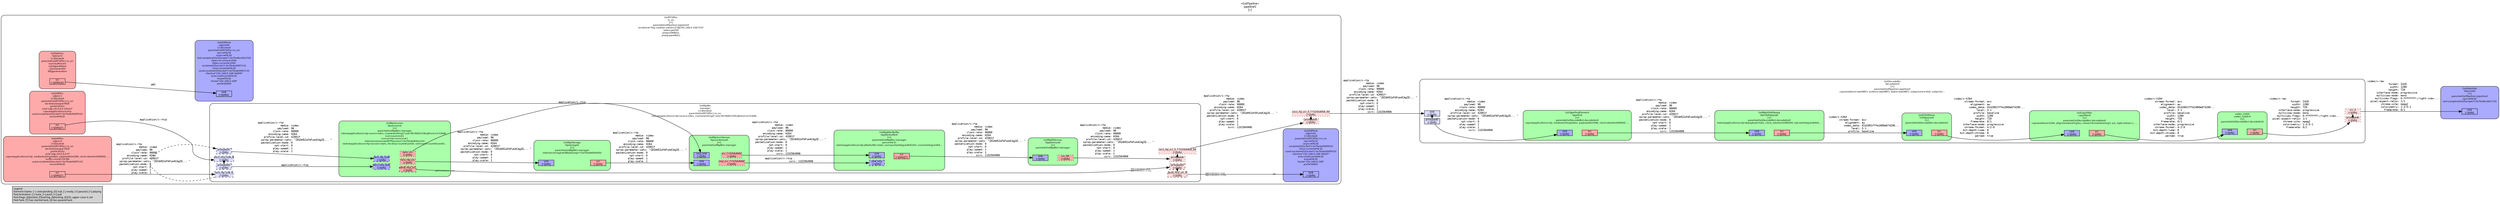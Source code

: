 digraph pipeline {
  rankdir=LR;
  fontname="sans";
  fontsize="10";
  labelloc=t;
  nodesep=.1;
  ranksep=.2;
  label="<GstPipeline>\npipeline0\n[>]";
  node [style="filled,rounded", shape=box, fontsize="9", fontname="sans", margin="0.0,0.0"];
  edge [labelfontsize="6", fontsize="9", fontname="monospace"];
  
  legend [
    pos="0,0!",
    margin="0.05,0.05",
    style="filled",
    label="Legend\lElement-States: [~] void-pending, [0] null, [-] ready, [=] paused, [>] playing\lPad-Activation: [-] none, [>] push, [<] pull\lPad-Flags: [b]locked, [f]lushing, [b]locking, [E]OS; upper-case is set\lPad-Task: [T] has started task, [t] has paused task\l",
  ];
  subgraph cluster_fakesink0_0x55999abcd5f0 {
    fontname="Bitstream Vera Sans";
    fontsize="8";
    style="filled,rounded";
    color=black;
    label="GstFakeSink\nfakesink0\n[>]\nparent=(GstPipeline) pipeline0\nsync=FALSE\nlast-sample=((GstSample*) 0x7fedbc062170)";
    subgraph cluster_fakesink0_0x55999abcd5f0_sink {
      label="";
      style="invis";
      fakesink0_0x55999abcd5f0_sink_0x55999abc4560 [color=black, fillcolor="#aaaaff", label="sink\n[>][bfb]", height="0.2", style="filled,solid"];
    }

    fillcolor="#aaaaff";
  }

  subgraph cluster_decodebin0_0x55999abbc040 {
    fontname="Bitstream Vera Sans";
    fontsize="8";
    style="filled,rounded";
    color=black;
    label="GstDecodeBin\ndecodebin0\n[>]\nparent=(GstPipeline) pipeline0\ncaps=video/x-raw(ANY); audio/x-raw(ANY); text/x-raw(ANY); subpicture/x-dvd; subpictur…";
    subgraph cluster_decodebin0_0x55999abbc040_sink {
      label="";
      style="invis";
      _proxypad0_0x55999abce070 [color=black, fillcolor="#ddddff", label="proxypad0\n[>][bfb]", height="0.2", style="filled,solid"];
    decodebin0_0x55999abbc040_sink_0x55999abca090 -> _proxypad0_0x55999abce070 [style=dashed, minlen=0]
      decodebin0_0x55999abbc040_sink_0x55999abca090 [color=black, fillcolor="#ddddff", label="sink\n[>][bfb]", height="0.2", style="filled,solid"];
    }

    subgraph cluster_decodebin0_0x55999abbc040_src {
      label="";
      style="invis";
      _proxypad6_0x55999abcf830 [color=black, fillcolor="#ffdddd", label="proxypad6\n[>][bfb]", height="0.2", style="filled,dotted"];
    _proxypad6_0x55999abcf830 -> decodebin0_0x55999abbc040_src_0_0x7fedbc008060 [style=dashed, minlen=0]
      decodebin0_0x55999abbc040_src_0_0x7fedbc008060 [color=black, fillcolor="#ffdddd", label="src_0\n[>][bfb]", height="0.2", style="filled,dotted"];
    }

    decodebin0_0x55999abbc040_sink_0x55999abca090 -> decodebin0_0x55999abbc040_src_0_0x7fedbc008060 [style="invis"];
    fillcolor="#ffffff";
    subgraph cluster_avdec_h264_0_0x7fedbc105770 {
      fontname="Bitstream Vera Sans";
      fontsize="8";
      style="filled,rounded";
      color=black;
      label="avdec_h264\navdec_h264-0\n[>]\nparent=(GstDecodeBin) decodebin0";
      subgraph cluster_avdec_h264_0_0x7fedbc105770_sink {
        label="";
        style="invis";
        avdec_h264_0_0x7fedbc105770_sink_0x7fedc40275f0 [color=black, fillcolor="#aaaaff", label="sink\n[>][bfb]", height="0.2", style="filled,solid"];
      }

      subgraph cluster_avdec_h264_0_0x7fedbc105770_src {
        label="";
        style="invis";
        avdec_h264_0_0x7fedbc105770_src_0x7fedc4027840 [color=black, fillcolor="#ffaaaa", label="src\n[>][bfb]", height="0.2", style="filled,solid"];
      }

      avdec_h264_0_0x7fedbc105770_sink_0x7fedc40275f0 -> avdec_h264_0_0x7fedbc105770_src_0x7fedc4027840 [style="invis"];
      fillcolor="#aaffaa";
    }

    avdec_h264_0_0x7fedbc105770_src_0x7fedc4027840 -> _proxypad6_0x55999abcf830 [label="video/x-raw\l              format: I420\l               width: 1280\l              height: 720\l      interlace-mode: progressive\l      multiview-mode: mono\l     multiview-flags: 0:ffffffff:/right-view...\l  pixel-aspect-ratio: 1/1\l         chroma-site: mpeg2\l         colorimetry: 1:3:5:1\l           framerate: 0/1\l"]
    subgraph cluster_capsfilter0_0x7fede404aef0 {
      fontname="Bitstream Vera Sans";
      fontsize="8";
      style="filled,rounded";
      color=black;
      label="GstCapsFilter\ncapsfilter0\n[>]\nparent=(GstDecodeBin) decodebin0\ncaps=video/x-h264, alignment=(string)au, stream-format=(string){ avc, byte-stream }, …";
      subgraph cluster_capsfilter0_0x7fede404aef0_sink {
        label="";
        style="invis";
        capsfilter0_0x7fede404aef0_sink_0x7fedc4027150 [color=black, fillcolor="#aaaaff", label="sink\n[>][bfb]", height="0.2", style="filled,solid"];
      }

      subgraph cluster_capsfilter0_0x7fede404aef0_src {
        label="";
        style="invis";
        capsfilter0_0x7fede404aef0_src_0x7fedc40273a0 [color=black, fillcolor="#ffaaaa", label="src\n[>][bfb]", height="0.2", style="filled,solid"];
      }

      capsfilter0_0x7fede404aef0_sink_0x7fedc4027150 -> capsfilter0_0x7fede404aef0_src_0x7fedc40273a0 [style="invis"];
      fillcolor="#aaffaa";
    }

    capsfilter0_0x7fede404aef0_src_0x7fedc40273a0 -> avdec_h264_0_0x7fedbc105770_sink_0x7fedc40275f0 [label="video/x-h264\l       stream-format: avc\l           alignment: au\l          codec_data: 0142001fffe1000e674200...\l               level: 3.1\l             profile: baseline\l               width: 1280\l              height: 720\l           framerate: 0/1\l      interlace-mode: progressive\l       chroma-format: 4:2:0\l      bit-depth-luma: 8\l    bit-depth-chroma: 8\l              parsed: true\l"]
    subgraph cluster_h264parse0_0x7fedbc05d060 {
      fontname="Bitstream Vera Sans";
      fontsize="8";
      style="filled,rounded";
      color=black;
      label="GstH264Parse\nh264parse0\n[>]\nparent=(GstDecodeBin) decodebin0";
      subgraph cluster_h264parse0_0x7fedbc05d060_sink {
        label="";
        style="invis";
        h264parse0_0x7fedbc05d060_sink_0x7fedc4026cb0 [color=black, fillcolor="#aaaaff", label="sink\n[>][bfb]", height="0.2", style="filled,solid"];
      }

      subgraph cluster_h264parse0_0x7fedbc05d060_src {
        label="";
        style="invis";
        h264parse0_0x7fedbc05d060_src_0x7fedc4026f00 [color=black, fillcolor="#ffaaaa", label="src\n[>][bfb]", height="0.2", style="filled,solid"];
      }

      h264parse0_0x7fedbc05d060_sink_0x7fedc4026cb0 -> h264parse0_0x7fedbc05d060_src_0x7fedc4026f00 [style="invis"];
      fillcolor="#aaffaa";
    }

    h264parse0_0x7fedbc05d060_src_0x7fedc4026f00 -> capsfilter0_0x7fede404aef0_sink_0x7fedc4027150 [label="video/x-h264\l       stream-format: avc\l           alignment: au\l          codec_data: 0142001fffe1000e674200...\l               level: 3.1\l             profile: baseline\l               width: 1280\l              height: 720\l           framerate: 0/1\l      interlace-mode: progressive\l       chroma-format: 4:2:0\l      bit-depth-luma: 8\l    bit-depth-chroma: 8\l              parsed: true\l"]
    subgraph cluster_rtph264depay0_0x7fedbc0541b0 {
      fontname="Bitstream Vera Sans";
      fontsize="8";
      style="filled,rounded";
      color=black;
      label="GstRtpH264Depay\nrtph264depay0\n[>]\nparent=(GstDecodeBin) decodebin0\nstats=application/x-rtp-depayload-stats, clock_rate=(uint)90000, npt-start=(guint64)0,…";
      subgraph cluster_rtph264depay0_0x7fedbc0541b0_sink {
        label="";
        style="invis";
        rtph264depay0_0x7fedbc0541b0_sink_0x7fedc4026810 [color=black, fillcolor="#aaaaff", label="sink\n[>][bfb]", height="0.2", style="filled,solid"];
      }

      subgraph cluster_rtph264depay0_0x7fedbc0541b0_src {
        label="";
        style="invis";
        rtph264depay0_0x7fedbc0541b0_src_0x7fedc4026a60 [color=black, fillcolor="#ffaaaa", label="src\n[>][bfb]", height="0.2", style="filled,solid"];
      }

      rtph264depay0_0x7fedbc0541b0_sink_0x7fedc4026810 -> rtph264depay0_0x7fedbc0541b0_src_0x7fedc4026a60 [style="invis"];
      fillcolor="#aaffaa";
    }

    rtph264depay0_0x7fedbc0541b0_src_0x7fedc4026a60 -> h264parse0_0x7fedbc05d060_sink_0x7fedc4026cb0 [label="video/x-h264\l       stream-format: avc\l           alignment: au\l          codec_data: 0142001fffe1000e674200...\l               level: 3.1\l             profile: baseline\l"]
    subgraph cluster_typefind_0x55999abb4260 {
      fontname="Bitstream Vera Sans";
      fontsize="8";
      style="filled,rounded";
      color=black;
      label="GstTypeFindElement\ntypefind\n[>]\nparent=(GstDecodeBin) decodebin0\ncaps=application/x-rtp, media=(string)video, payload=(int)96, clock-rate=(int)90000, …";
      subgraph cluster_typefind_0x55999abb4260_sink {
        label="";
        style="invis";
        typefind_0x55999abb4260_sink_0x55999abc40c0 [color=black, fillcolor="#aaaaff", label="sink\n[>][bfb]", height="0.2", style="filled,solid"];
      }

      subgraph cluster_typefind_0x55999abb4260_src {
        label="";
        style="invis";
        typefind_0x55999abb4260_src_0x55999abc4310 [color=black, fillcolor="#ffaaaa", label="src\n[>][bfb]", height="0.2", style="filled,solid"];
      }

      typefind_0x55999abb4260_sink_0x55999abc40c0 -> typefind_0x55999abb4260_src_0x55999abc4310 [style="invis"];
      fillcolor="#aaffaa";
    }

    _proxypad0_0x55999abce070 -> typefind_0x55999abb4260_sink_0x55999abc40c0 [label="application/x-rtp\l               media: video\l             payload: 96\l          clock-rate: 90000\l       encoding-name: H264\l    profile-level-id: 42001f\l  sprop-parameter-sets: \"Z0IAH52oFAFum4CAgIE... \"\l  packetization-mode: 0\l           npt-start: 0\l          play-speed: 1\l          play-scale: 1\l                ssrc: 1152564906\l"]
    typefind_0x55999abb4260_src_0x55999abc4310 -> rtph264depay0_0x7fedbc0541b0_sink_0x7fedc4026810 [label="application/x-rtp\l               media: video\l             payload: 96\l          clock-rate: 90000\l       encoding-name: H264\l    profile-level-id: 42001f\l  sprop-parameter-sets: \"Z0IAH52oFAFum4CAgIE... \"\l  packetization-mode: 0\l           npt-start: 0\l          play-speed: 1\l          play-scale: 1\l                ssrc: 1152564906\l"]
  }

  decodebin0_0x55999abbc040_src_0_0x7fedbc008060 -> fakesink0_0x55999abcd5f0_sink_0x55999abc4560 [label="video/x-raw\l              format: I420\l               width: 1280\l              height: 720\l      interlace-mode: progressive\l      multiview-mode: mono\l     multiview-flags: 0:ffffffff:/right-view...\l  pixel-aspect-ratio: 1/1\l         chroma-site: mpeg2\l         colorimetry: 1:3:5:1\l           framerate: 0/1\l"]
  subgraph cluster_m_src_0x55999abafc30 {
    fontname="Bitstream Vera Sans";
    fontsize="8";
    style="filled,rounded";
    color=black;
    label="GstRTSPSrc\nm_src\n[>]\nparent=(GstPipeline) pipeline0\nlocation=\"rtsp://admin:admin123@192.168.0.108:554\"\nlatency=200\nproxy-id=NULL\nproxy-pw=NULL";
    subgraph cluster_m_src_0x55999abafc30_src {
      label="";
      style="invis";
      _proxypad5_0x55999abcf5d0 [color=black, fillcolor="#ffdddd", label="proxypad5\n[>][bfb]", height="0.2", style="filled,dotted"];
    _proxypad5_0x55999abcf5d0 -> m_src_0x55999abafc30_recv_rtp_src_0_1152564906_96_0x55999abcb710 [style=dashed, minlen=0]
      m_src_0x55999abafc30_recv_rtp_src_0_1152564906_96_0x55999abcb710 [color=black, fillcolor="#ffdddd", label="recv_rtp_src_0_1152564906_96\n[>][bfb]", height="0.2", style="filled,dotted"];
    }

    fillcolor="#ffffff";
    subgraph cluster_udpsink1_0x7fede405f310 {
      fontname="Bitstream Vera Sans";
      fontsize="8";
      style="filled,rounded";
      color=black;
      label="GstUDPSink\nudpsink1\n[>](locked)\nparent=(GstRTSPSrc) m_src\nsync=FALSE\nasync=FALSE\nsocket=((GSocket*) 0x7fede000f910)\nclose-socket=FALSE\nused-socket=((GSocket*) 0x7fede000f910)\nclients=\"192.168.0.108:56005\"\nauto-multicast=FALSE\nloop=FALSE\nhost=\"192.168.0.108\"\nport=56005";
      subgraph cluster_udpsink1_0x7fede405f310_sink {
        label="";
        style="invis";
        udpsink1_0x7fede405f310_sink_0x7fede405a730 [color=black, fillcolor="#aaaaff", label="sink\n[>][bfb]", height="0.2", style="filled,solid"];
      }

      fillcolor="#aaaaff";
    }

    subgraph cluster_fakesrc0_0x7fede4060170 {
      fontname="Bitstream Vera Sans";
      fontsize="8";
      style="filled,rounded";
      color=black;
      label="GstFakeSrc\nfakesrc0\n[>](locked)\nparent=(GstRTSPSrc) m_src\nnum-buffers=5\nsizetype=fixed\nsizemax=200\nfilltype=random";
      subgraph cluster_fakesrc0_0x7fede4060170_src {
        label="";
        style="invis";
        fakesrc0_0x7fede4060170_src_0x7fede405a4e0 [color=black, fillcolor="#ffaaaa", label="src\n[>][bfbE][t]", height="0.2", style="filled,solid"];
      }

      fillcolor="#ffaaaa";
    }

    fakesrc0_0x7fede4060170_src_0x7fede405a4e0 -> udpsink0_0x7fede405cf50_sink_0x7fede405a290 [label="ANY"]
    subgraph cluster_udpsink0_0x7fede405cf50 {
      fontname="Bitstream Vera Sans";
      fontsize="8";
      style="filled,rounded";
      color=black;
      label="GstUDPSink\nudpsink0\n[>](locked)\nparent=(GstRTSPSrc) m_src\nsync=FALSE\nasync=FALSE\nlast-sample=((GstSample*) 0x7fedbc062250)\nbytes-to-serve=1000\nbytes-served=1000\nsocket=((GSocket*) 0x7fede000f7c0)\nclose-socket=FALSE\nused-socket=((GSocket*) 0x7fede000f7c0)\nclients=\"192.168.0.108:56004\"\nauto-multicast=FALSE\nloop=FALSE\nhost=\"192.168.0.108\"\nport=56004";
      subgraph cluster_udpsink0_0x7fede405cf50_sink {
        label="";
        style="invis";
        udpsink0_0x7fede405cf50_sink_0x7fede405a290 [color=black, fillcolor="#aaaaff", label="sink\n[>][bfbE]", height="0.2", style="filled,solid"];
      }

      fillcolor="#aaaaff";
    }

    subgraph cluster_udpsrc1_0x7fede40352f0 {
      fontname="Bitstream Vera Sans";
      fontsize="8";
      style="filled,rounded";
      color=black;
      label="GstUDPSrc\nudpsrc1\n[>](locked)\nparent=(GstRTSPSrc) m_src\ndo-timestamp=TRUE\nport=39163\nuri=\"udp://0.0.0.0:39163\"\ncaps=application/x-rtcp\nused-socket=((GSocket*) 0x7fede000f910)\nreuse=FALSE";
      subgraph cluster_udpsrc1_0x7fede40352f0_src {
        label="";
        style="invis";
        udpsrc1_0x7fede40352f0_src_0x55999abc4c50 [color=black, fillcolor="#ffaaaa", label="src\n[>][bfb][T]", height="0.2", style="filled,solid"];
      }

      fillcolor="#ffaaaa";
    }

    udpsrc1_0x7fede40352f0_src_0x55999abc4c50 -> manager_0x7fede403c050_recv_rtcp_sink_0_0x55999abcad10 [label="application/x-rtcp\l"]
    subgraph cluster_udpsrc0_0x7fede4034960 {
      fontname="Bitstream Vera Sans";
      fontsize="8";
      style="filled,rounded";
      color=black;
      label="GstUDPSrc\nudpsrc0\n[>](locked)\nparent=(GstRTSPSrc) m_src\ndo-timestamp=TRUE\nport=39162\nuri=\"udp://0.0.0.0:0\"\ncaps=application/x-rtp, media=(string)video, payload=(int)96, clock-rate=(int)90000, …\nbuffer-size=524288\nused-socket=((GSocket*) 0x7fede000f7c0)\nreuse=FALSE";
      subgraph cluster_udpsrc0_0x7fede4034960_src {
        label="";
        style="invis";
        udpsrc0_0x7fede4034960_src_0x55999abc4a00 [color=black, fillcolor="#ffaaaa", label="src\n[>][bfb][T]", height="0.2", style="filled,solid"];
      }

      fillcolor="#ffaaaa";
    }

    udpsrc0_0x7fede4034960_src_0x55999abc4a00 -> manager_0x7fede403c050_recv_rtp_sink_0_0x55999abcaa90 [label="application/x-rtp\l               media: video\l             payload: 96\l          clock-rate: 90000\l       encoding-name: H264\l    profile-level-id: 42001f\l  sprop-parameter-sets: \"Z0IAH52oFAFum4CAgIE... \"\l  packetization-mode: 0\l           npt-start: 0\l          play-speed: 1\l          play-scale: 1\l"]
    subgraph cluster_manager_0x7fede403c050 {
      fontname="Bitstream Vera Sans";
      fontsize="8";
      style="filled,rounded";
      color=black;
      label="GstRtpBin\nmanager\n[>](locked)\nparent=(GstRTSPSrc) m_src\nsdes=application/x-rtp-source-sdes, cname=(string)\\\"user3814682258\\\\@host-e2318d8…";
      subgraph cluster_manager_0x7fede403c050_sink {
        label="";
        style="invis";
        _proxypad1_0x55999abce9f0 [color=black, fillcolor="#ddddff", label="proxypad1\n[>][bfb]", height="0.2", style="filled,dashed"];
      manager_0x7fede403c050_recv_rtp_sink_0_0x55999abcaa90 -> _proxypad1_0x55999abce9f0 [style=dashed, minlen=0]
        manager_0x7fede403c050_recv_rtp_sink_0_0x55999abcaa90 [color=black, fillcolor="#ddddff", label="recv_rtp_sink_0\n[>][bfb]", height="0.2", style="filled,dashed"];
        _proxypad2_0x55999abcec50 [color=black, fillcolor="#ddddff", label="proxypad2\n[>][bfb]", height="0.2", style="filled,dashed"];
      manager_0x7fede403c050_recv_rtcp_sink_0_0x55999abcad10 -> _proxypad2_0x55999abcec50 [style=dashed, minlen=0]
        manager_0x7fede403c050_recv_rtcp_sink_0_0x55999abcad10 [color=black, fillcolor="#ddddff", label="recv_rtcp_sink_0\n[>][bfb]", height="0.2", style="filled,dashed"];
      }

      subgraph cluster_manager_0x7fede403c050_src {
        label="";
        style="invis";
        _proxypad3_0x55999abceeb0 [color=black, fillcolor="#ffdddd", label="proxypad3\n[>][bfb]", height="0.2", style="filled,dashed"];
      _proxypad3_0x55999abceeb0 -> manager_0x7fede403c050_send_rtcp_src_0_0x55999abcaf90 [style=dashed, minlen=0]
        manager_0x7fede403c050_send_rtcp_src_0_0x55999abcaf90 [color=black, fillcolor="#ffdddd", label="send_rtcp_src_0\n[>][bfb]", height="0.2", style="filled,dashed"];
        _proxypad4_0x55999abcf370 [color=black, fillcolor="#ffdddd", label="proxypad4\n[>][bfb]", height="0.2", style="filled,dotted"];
      _proxypad4_0x55999abcf370 -> manager_0x7fede403c050_recv_rtp_src_0_1152564906_96_0x55999abcb490 [style=dashed, minlen=0]
        manager_0x7fede403c050_recv_rtp_src_0_1152564906_96_0x55999abcb490 [color=black, fillcolor="#ffdddd", label="recv_rtp_src_0_1152564906_96\n[>][bfb]", height="0.2", style="filled,dotted"];
      }

      manager_0x7fede403c050_recv_rtp_sink_0_0x55999abcaa90 -> manager_0x7fede403c050_send_rtcp_src_0_0x55999abcaf90 [style="invis"];
      fillcolor="#ffffff";
      subgraph cluster_rtpjitterbuffer0_0x7fedc401ec10 {
        fontname="Bitstream Vera Sans";
        fontsize="8";
        style="filled,rounded";
        color=black;
        label="GstRtpJitterBuffer\nrtpjitterbuffer0\n[>]\nparent=(GstRtpBin) manager\npercent=35\nstats=application/x-rtp-jitterbuffer-stats, num-pushed=(guint64)162, num-lost=(guint64…";
        subgraph cluster_rtpjitterbuffer0_0x7fedc401ec10_sink {
          label="";
          style="invis";
          rtpjitterbuffer0_0x7fedc401ec10_sink_0x7fede405b760 [color=black, fillcolor="#aaaaff", label="sink\n[>][bfb]", height="0.2", style="filled,solid"];
          rtpjitterbuffer0_0x7fedc401ec10_sink_rtcp_0x7fede405bc00 [color=black, fillcolor="#aaaaff", label="sink_rtcp\n[>][bfb]", height="0.2", style="filled,dashed"];
        }

        subgraph cluster_rtpjitterbuffer0_0x7fedc401ec10_src {
          label="";
          style="invis";
          rtpjitterbuffer0_0x7fedc401ec10_src_0x7fede405b510 [color=black, fillcolor="#ffaaaa", label="src\n[>][bfb][T]", height="0.2", style="filled,solid"];
        }

        rtpjitterbuffer0_0x7fedc401ec10_sink_0x7fede405b760 -> rtpjitterbuffer0_0x7fedc401ec10_src_0x7fede405b510 [style="invis"];
        fillcolor="#aaffaa";
      }

      rtpjitterbuffer0_0x7fedc401ec10_src_0x7fede405b510 -> rtpptdemux0_0x7fedc40230a0_sink_0x7fede405b9b0 [label="application/x-rtp\l               media: video\l             payload: 96\l          clock-rate: 90000\l       encoding-name: H264\l    profile-level-id: 42001f\l  sprop-parameter-sets: \"Z0IAH52oFAFum4CAgIE... \"\l  packetization-mode: 0\l           npt-start: 0\l          play-speed: 1\l          play-scale: 1\l                ssrc: 1152564906\l"]
      subgraph cluster_rtpptdemux0_0x7fedc40230a0 {
        fontname="Bitstream Vera Sans";
        fontsize="8";
        style="filled,rounded";
        color=black;
        label="GstRtpPtDemux\nrtpptdemux0\n[>]\nparent=(GstRtpBin) manager";
        subgraph cluster_rtpptdemux0_0x7fedc40230a0_sink {
          label="";
          style="invis";
          rtpptdemux0_0x7fedc40230a0_sink_0x7fede405b9b0 [color=black, fillcolor="#aaaaff", label="sink\n[>][bfb]", height="0.2", style="filled,solid"];
        }

        subgraph cluster_rtpptdemux0_0x7fedc40230a0_src {
          label="";
          style="invis";
          rtpptdemux0_0x7fedc40230a0_src_96_0x7fedc40265c0 [color=black, fillcolor="#ffaaaa", label="src_96\n[>][bfb]", height="0.2", style="filled,dotted"];
        }

        rtpptdemux0_0x7fedc40230a0_sink_0x7fede405b9b0 -> rtpptdemux0_0x7fedc40230a0_src_96_0x7fedc40265c0 [style="invis"];
        fillcolor="#aaffaa";
      }

      rtpptdemux0_0x7fedc40230a0_src_96_0x7fedc40265c0 -> _proxypad4_0x55999abcf370 [label="application/x-rtp\l               media: video\l             payload: 96\l          clock-rate: 90000\l       encoding-name: H264\l    profile-level-id: 42001f\l  sprop-parameter-sets: \"Z0IAH52oFAFum4CAgIE... \"\l  packetization-mode: 0\l           npt-start: 0\l          play-speed: 1\l          play-scale: 1\l                ssrc: 1152564906\l"]
      subgraph cluster_rtpstorage0_0x55999abc65a0 {
        fontname="Bitstream Vera Sans";
        fontsize="8";
        style="filled,rounded";
        color=black;
        label="GstRtpStorage\nrtpstorage0\n[>]\nparent=(GstRtpBin) manager\ninternal-storage=((RtpStorage*) 0x7fedd4004af0)";
        subgraph cluster_rtpstorage0_0x55999abc65a0_sink {
          label="";
          style="invis";
          rtpstorage0_0x55999abc65a0_sink_0x55999abc5590 [color=black, fillcolor="#aaaaff", label="sink\n[>][bfb]", height="0.2", style="filled,solid"];
        }

        subgraph cluster_rtpstorage0_0x55999abc65a0_src {
          label="";
          style="invis";
          rtpstorage0_0x55999abc65a0_src_0x55999abc5340 [color=black, fillcolor="#ffaaaa", label="src\n[>][bfb]", height="0.2", style="filled,solid"];
        }

        rtpstorage0_0x55999abc65a0_sink_0x55999abc5590 -> rtpstorage0_0x55999abc65a0_src_0x55999abc5340 [style="invis"];
        fillcolor="#aaffaa";
      }

      rtpstorage0_0x55999abc65a0_src_0x55999abc5340 -> rtpssrcdemux0_0x55999ab9d3a0_sink_0x55999abc4ea0 [label="application/x-rtp\l               media: video\l             payload: 96\l          clock-rate: 90000\l       encoding-name: H264\l    profile-level-id: 42001f\l  sprop-parameter-sets: \"Z0IAH52oFAFum4CAgIE... \"\l  packetization-mode: 0\l           npt-start: 0\l          play-speed: 1\l          play-scale: 1\l"]
      subgraph cluster_rtpssrcdemux0_0x55999ab9d3a0 {
        fontname="Bitstream Vera Sans";
        fontsize="8";
        style="filled,rounded";
        color=black;
        label="GstRtpSsrcDemux\nrtpssrcdemux0\n[>]\nparent=(GstRtpBin) manager";
        subgraph cluster_rtpssrcdemux0_0x55999ab9d3a0_sink {
          label="";
          style="invis";
          rtpssrcdemux0_0x55999ab9d3a0_sink_0x55999abc4ea0 [color=black, fillcolor="#aaaaff", label="sink\n[>][bfb]", height="0.2", style="filled,solid"];
          rtpssrcdemux0_0x55999ab9d3a0_rtcp_sink_0x55999abc50f0 [color=black, fillcolor="#aaaaff", label="rtcp_sink\n[>][bfb]", height="0.2", style="filled,solid"];
        }

        subgraph cluster_rtpssrcdemux0_0x55999ab9d3a0_src {
          label="";
          style="invis";
          rtpssrcdemux0_0x55999ab9d3a0_src_1152564906_0x7fede405b070 [color=black, fillcolor="#ffaaaa", label="src_1152564906\n[>][bfb]", height="0.2", style="filled,dotted"];
          rtpssrcdemux0_0x55999ab9d3a0_rtcp_src_1152564906_0x7fede405b2c0 [color=black, fillcolor="#ffaaaa", label="rtcp_src_1152564906\n[>][bfb]", height="0.2", style="filled,dotted"];
        }

        rtpssrcdemux0_0x55999ab9d3a0_sink_0x55999abc4ea0 -> rtpssrcdemux0_0x55999ab9d3a0_src_1152564906_0x7fede405b070 [style="invis"];
        fillcolor="#aaffaa";
      }

      rtpssrcdemux0_0x55999ab9d3a0_src_1152564906_0x7fede405b070 -> rtpjitterbuffer0_0x7fedc401ec10_sink_0x7fede405b760 [label="application/x-rtp\l               media: video\l             payload: 96\l          clock-rate: 90000\l       encoding-name: H264\l    profile-level-id: 42001f\l  sprop-parameter-sets: \"Z0IAH52oFAFum4CAgIE... \"\l  packetization-mode: 0\l           npt-start: 0\l          play-speed: 1\l          play-scale: 1\l                ssrc: 1152564906\l"]
      rtpssrcdemux0_0x55999ab9d3a0_rtcp_src_1152564906_0x7fede405b2c0 -> rtpjitterbuffer0_0x7fedc401ec10_sink_rtcp_0x7fede405bc00 [label="application/x-rtcp\l                ssrc: 1152564906\l"]
      subgraph cluster_rtpsession0_0x7fede4044100 {
        fontname="Bitstream Vera Sans";
        fontsize="8";
        style="filled,rounded";
        color=black;
        label="GstRtpSession\nrtpsession0\n[>]\nparent=(GstRtpBin) manager\nsdes=application/x-rtp-source-sdes, cname=(string)\\\"user3814682258\\\\@host-e2318d8…\nnum-sources=1\nnum-active-sources=1\ninternal-session=((RTPSession*) 0x7fede404a120)\nstats=application/x-rtp-session-stats, rtx-drop-count=(uint)0, sent-nack-count=(uint)0…";
        subgraph cluster_rtpsession0_0x7fede4044100_sink {
          label="";
          style="invis";
          rtpsession0_0x7fede4044100_recv_rtp_sink_0x55999abc57e0 [color=black, fillcolor="#aaaaff", label="recv_rtp_sink\n[>][bfb]", height="0.2", style="filled,dashed"];
          rtpsession0_0x7fede4044100_recv_rtcp_sink_0x55999abc5c80 [color=black, fillcolor="#aaaaff", label="recv_rtcp_sink\n[>][bfb]", height="0.2", style="filled,dashed"];
        }

        subgraph cluster_rtpsession0_0x7fede4044100_src {
          label="";
          style="invis";
          rtpsession0_0x7fede4044100_recv_rtp_src_0x55999abc5a30 [color=black, fillcolor="#ffaaaa", label="recv_rtp_src\n[>][bfb]", height="0.2", style="filled,dotted"];
          rtpsession0_0x7fede4044100_sync_src_0x7fede405a040 [color=black, fillcolor="#ffaaaa", label="sync_src\n[>][bfb]", height="0.2", style="filled,dotted"];
          rtpsession0_0x7fede4044100_send_rtcp_src_0x7fede405a980 [color=black, fillcolor="#ffaaaa", label="send_rtcp_src\n[>][bfb]", height="0.2", style="filled,dashed"];
        }

        rtpsession0_0x7fede4044100_recv_rtp_sink_0x55999abc57e0 -> rtpsession0_0x7fede4044100_recv_rtp_src_0x55999abc5a30 [style="invis"];
        fillcolor="#aaffaa";
      }

      _proxypad1_0x55999abce9f0 -> rtpsession0_0x7fede4044100_recv_rtp_sink_0x55999abc57e0 [label="application/x-rtp\l               media: video\l             payload: 96\l          clock-rate: 90000\l       encoding-name: H264\l    profile-level-id: 42001f\l  sprop-parameter-sets: \"Z0IAH52oFAFum4CAgIE... \"\l  packetization-mode: 0\l           npt-start: 0\l          play-speed: 1\l          play-scale: 1\l"]
      rtpsession0_0x7fede4044100_recv_rtp_src_0x55999abc5a30 -> rtpstorage0_0x55999abc65a0_sink_0x55999abc5590 [label="application/x-rtp\l               media: video\l             payload: 96\l          clock-rate: 90000\l       encoding-name: H264\l    profile-level-id: 42001f\l  sprop-parameter-sets: \"Z0IAH52oFAFum4CAgIE... \"\l  packetization-mode: 0\l           npt-start: 0\l          play-speed: 1\l          play-scale: 1\l"]
      _proxypad2_0x55999abcec50 -> rtpsession0_0x7fede4044100_recv_rtcp_sink_0x55999abc5c80 [label="application/x-rtcp\l"]
      rtpsession0_0x7fede4044100_sync_src_0x7fede405a040 -> rtpssrcdemux0_0x55999ab9d3a0_rtcp_sink_0x55999abc50f0 [label="application/x-rtcp\l"]
      rtpsession0_0x7fede4044100_send_rtcp_src_0x7fede405a980 -> _proxypad3_0x55999abceeb0 [labeldistance="10", labelangle="0", label="                                                  ", taillabel="application/x-rtcp\l", headlabel="application/x-rtcp\lapplication/x-srtcp\l"]
    }

    manager_0x7fede403c050_send_rtcp_src_0_0x55999abcaf90 -> udpsink1_0x7fede405f310_sink_0x7fede405a730 [labeldistance="10", labelangle="0", label="                                                  ", taillabel="application/x-rtcp\lapplication/x-srtcp\l", headlabel="ANY"]
    manager_0x7fede403c050_recv_rtp_src_0_1152564906_96_0x55999abcb490 -> _proxypad5_0x55999abcf5d0 [label="application/x-rtp\l               media: video\l             payload: 96\l          clock-rate: 90000\l       encoding-name: H264\l    profile-level-id: 42001f\l  sprop-parameter-sets: \"Z0IAH52oFAFum4CAgIE... \"\l  packetization-mode: 0\l           npt-start: 0\l          play-speed: 1\l          play-scale: 1\l                ssrc: 1152564906\l"]
  }

  m_src_0x55999abafc30_recv_rtp_src_0_1152564906_96_0x55999abcb710 -> decodebin0_0x55999abbc040_sink_0x55999abca090 [label="application/x-rtp\l               media: video\l             payload: 96\l          clock-rate: 90000\l       encoding-name: H264\l    profile-level-id: 42001f\l  sprop-parameter-sets: \"Z0IAH52oFAFum4CAgIE... \"\l  packetization-mode: 0\l           npt-start: 0\l          play-speed: 1\l          play-scale: 1\l                ssrc: 1152564906\l"]
}
